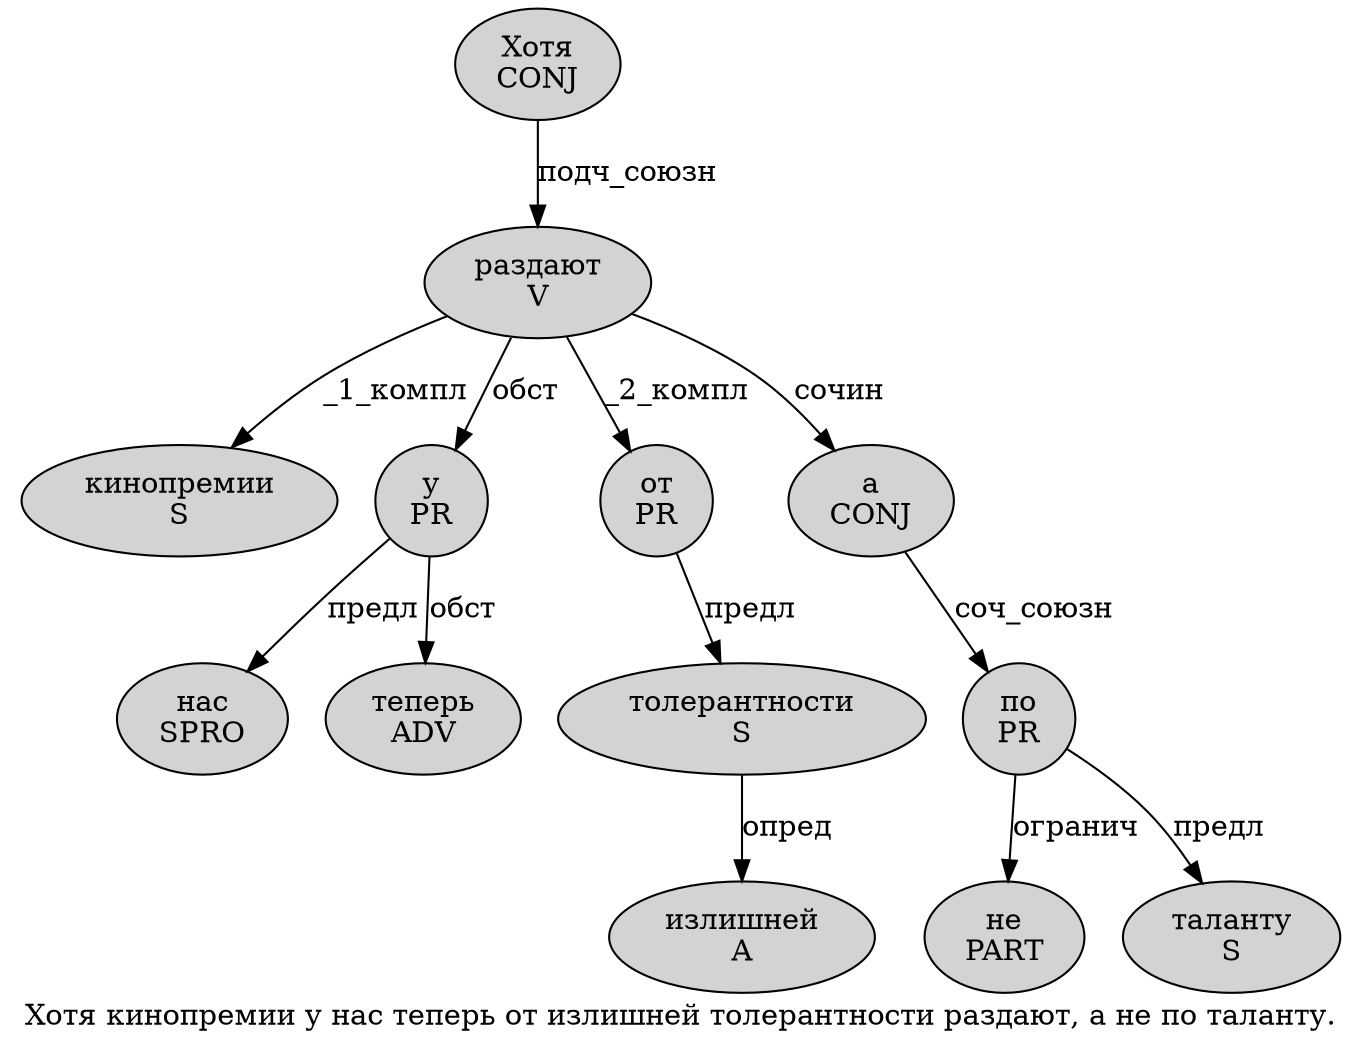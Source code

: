 digraph SENTENCE_4335 {
	graph [label="Хотя кинопремии у нас теперь от излишней толерантности раздают, а не по таланту."]
	node [style=filled]
		0 [label="Хотя
CONJ" color="" fillcolor=lightgray penwidth=1 shape=ellipse]
		1 [label="кинопремии
S" color="" fillcolor=lightgray penwidth=1 shape=ellipse]
		2 [label="у
PR" color="" fillcolor=lightgray penwidth=1 shape=ellipse]
		3 [label="нас
SPRO" color="" fillcolor=lightgray penwidth=1 shape=ellipse]
		4 [label="теперь
ADV" color="" fillcolor=lightgray penwidth=1 shape=ellipse]
		5 [label="от
PR" color="" fillcolor=lightgray penwidth=1 shape=ellipse]
		6 [label="излишней
A" color="" fillcolor=lightgray penwidth=1 shape=ellipse]
		7 [label="толерантности
S" color="" fillcolor=lightgray penwidth=1 shape=ellipse]
		8 [label="раздают
V" color="" fillcolor=lightgray penwidth=1 shape=ellipse]
		10 [label="а
CONJ" color="" fillcolor=lightgray penwidth=1 shape=ellipse]
		11 [label="не
PART" color="" fillcolor=lightgray penwidth=1 shape=ellipse]
		12 [label="по
PR" color="" fillcolor=lightgray penwidth=1 shape=ellipse]
		13 [label="таланту
S" color="" fillcolor=lightgray penwidth=1 shape=ellipse]
			12 -> 11 [label="огранич"]
			12 -> 13 [label="предл"]
			2 -> 3 [label="предл"]
			2 -> 4 [label="обст"]
			8 -> 1 [label="_1_компл"]
			8 -> 2 [label="обст"]
			8 -> 5 [label="_2_компл"]
			8 -> 10 [label="сочин"]
			5 -> 7 [label="предл"]
			10 -> 12 [label="соч_союзн"]
			0 -> 8 [label="подч_союзн"]
			7 -> 6 [label="опред"]
}